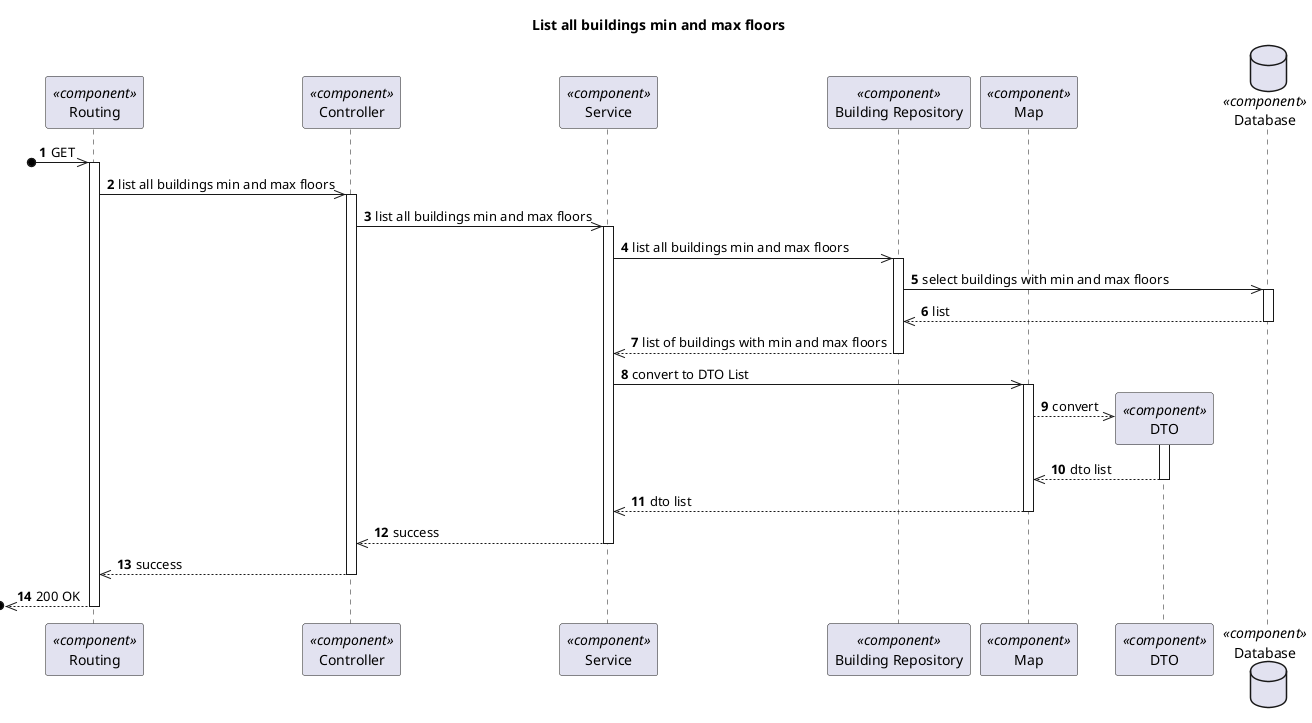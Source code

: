 @startuml Process View - Level 3

autonumber
skinparam packageStyle rect

title List all buildings min and max floors

participant "Routing" as routing <<component>>
participant "Controller" as controller <<component>>
participant "Service" as service <<component>>
participant "Building Repository" as buildingrepo <<component>>
participant "Map" as map <<component>>
participant "DTO" as dto <<component>>
database "Database" as db <<component>>

?o->> routing : GET
activate routing
routing ->> controller : list all buildings min and max floors

activate controller
controller ->> service : list all buildings min and max floors

activate service
service ->> buildingrepo : list all buildings min and max floors

activate buildingrepo
buildingrepo ->> db : select buildings with min and max floors
activate db
db -->> buildingrepo : list
deactivate db

buildingrepo -->> service : list of buildings with min and max floors
deactivate buildingrepo

service ->> map : convert to DTO List
activate map

map -->> dto** : convert
activate dto

dto -->> map : dto list
deactivate dto

map -->> service : dto list
deactivate map

service -->> controller : success
deactivate service

controller -->> routing : success
deactivate controller

?o<<-- routing : 200 OK
deactivate routing

@enduml
